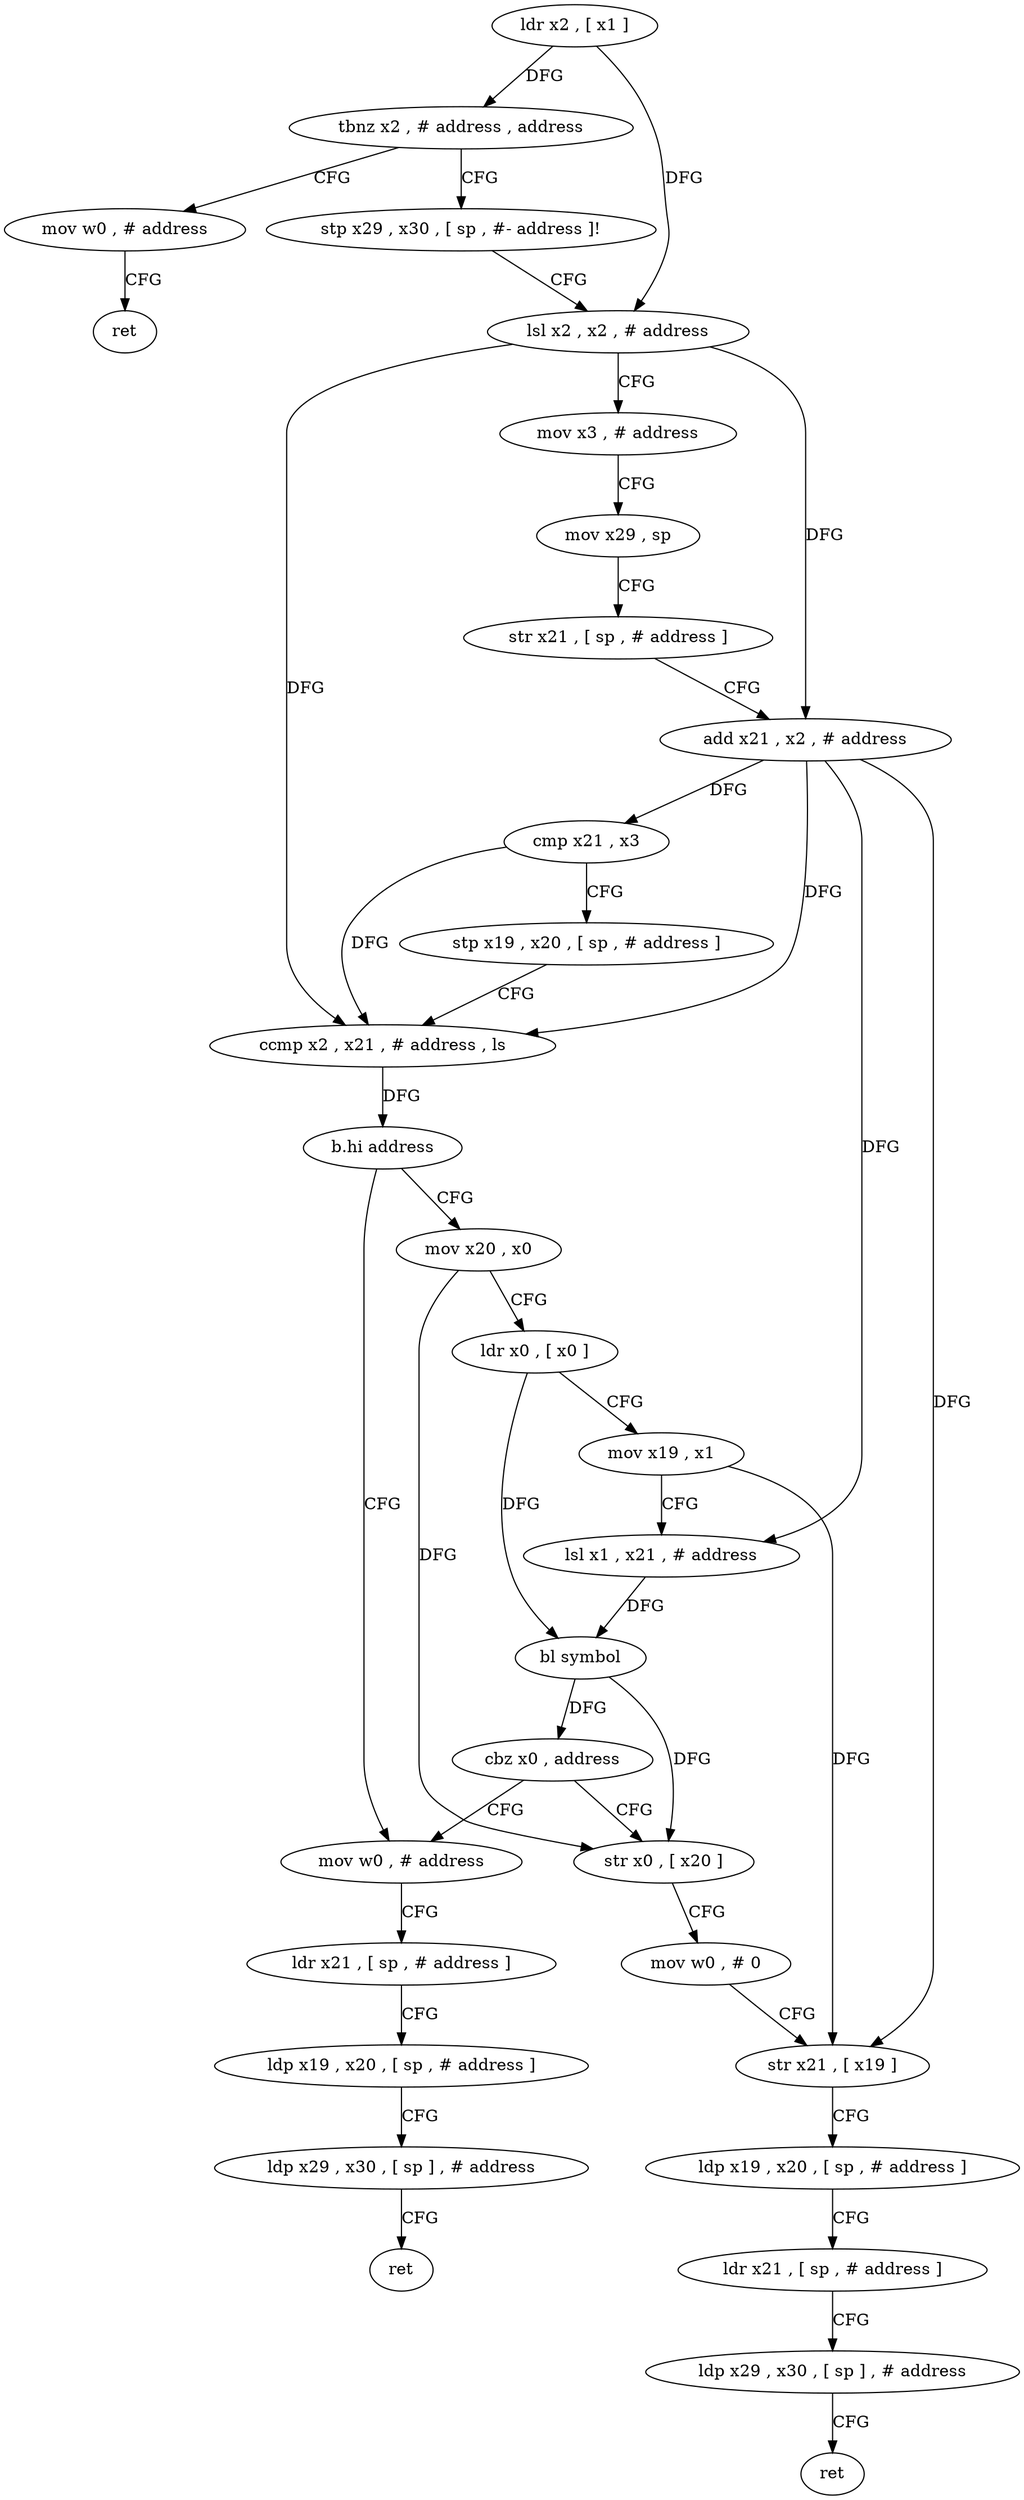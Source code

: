 digraph "func" {
"151712" [label = "ldr x2 , [ x1 ]" ]
"151716" [label = "tbnz x2 , # address , address" ]
"151832" [label = "mov w0 , # address" ]
"151720" [label = "stp x29 , x30 , [ sp , #- address ]!" ]
"151836" [label = "ret" ]
"151724" [label = "lsl x2 , x2 , # address" ]
"151728" [label = "mov x3 , # address" ]
"151732" [label = "mov x29 , sp" ]
"151736" [label = "str x21 , [ sp , # address ]" ]
"151740" [label = "add x21 , x2 , # address" ]
"151744" [label = "cmp x21 , x3" ]
"151748" [label = "stp x19 , x20 , [ sp , # address ]" ]
"151752" [label = "ccmp x2 , x21 , # address , ls" ]
"151756" [label = "b.hi address" ]
"151812" [label = "mov w0 , # address" ]
"151760" [label = "mov x20 , x0" ]
"151816" [label = "ldr x21 , [ sp , # address ]" ]
"151820" [label = "ldp x19 , x20 , [ sp , # address ]" ]
"151824" [label = "ldp x29 , x30 , [ sp ] , # address" ]
"151828" [label = "ret" ]
"151764" [label = "ldr x0 , [ x0 ]" ]
"151768" [label = "mov x19 , x1" ]
"151772" [label = "lsl x1 , x21 , # address" ]
"151776" [label = "bl symbol" ]
"151780" [label = "cbz x0 , address" ]
"151784" [label = "str x0 , [ x20 ]" ]
"151788" [label = "mov w0 , # 0" ]
"151792" [label = "str x21 , [ x19 ]" ]
"151796" [label = "ldp x19 , x20 , [ sp , # address ]" ]
"151800" [label = "ldr x21 , [ sp , # address ]" ]
"151804" [label = "ldp x29 , x30 , [ sp ] , # address" ]
"151808" [label = "ret" ]
"151712" -> "151716" [ label = "DFG" ]
"151712" -> "151724" [ label = "DFG" ]
"151716" -> "151832" [ label = "CFG" ]
"151716" -> "151720" [ label = "CFG" ]
"151832" -> "151836" [ label = "CFG" ]
"151720" -> "151724" [ label = "CFG" ]
"151724" -> "151728" [ label = "CFG" ]
"151724" -> "151740" [ label = "DFG" ]
"151724" -> "151752" [ label = "DFG" ]
"151728" -> "151732" [ label = "CFG" ]
"151732" -> "151736" [ label = "CFG" ]
"151736" -> "151740" [ label = "CFG" ]
"151740" -> "151744" [ label = "DFG" ]
"151740" -> "151752" [ label = "DFG" ]
"151740" -> "151772" [ label = "DFG" ]
"151740" -> "151792" [ label = "DFG" ]
"151744" -> "151748" [ label = "CFG" ]
"151744" -> "151752" [ label = "DFG" ]
"151748" -> "151752" [ label = "CFG" ]
"151752" -> "151756" [ label = "DFG" ]
"151756" -> "151812" [ label = "CFG" ]
"151756" -> "151760" [ label = "CFG" ]
"151812" -> "151816" [ label = "CFG" ]
"151760" -> "151764" [ label = "CFG" ]
"151760" -> "151784" [ label = "DFG" ]
"151816" -> "151820" [ label = "CFG" ]
"151820" -> "151824" [ label = "CFG" ]
"151824" -> "151828" [ label = "CFG" ]
"151764" -> "151768" [ label = "CFG" ]
"151764" -> "151776" [ label = "DFG" ]
"151768" -> "151772" [ label = "CFG" ]
"151768" -> "151792" [ label = "DFG" ]
"151772" -> "151776" [ label = "DFG" ]
"151776" -> "151780" [ label = "DFG" ]
"151776" -> "151784" [ label = "DFG" ]
"151780" -> "151812" [ label = "CFG" ]
"151780" -> "151784" [ label = "CFG" ]
"151784" -> "151788" [ label = "CFG" ]
"151788" -> "151792" [ label = "CFG" ]
"151792" -> "151796" [ label = "CFG" ]
"151796" -> "151800" [ label = "CFG" ]
"151800" -> "151804" [ label = "CFG" ]
"151804" -> "151808" [ label = "CFG" ]
}
